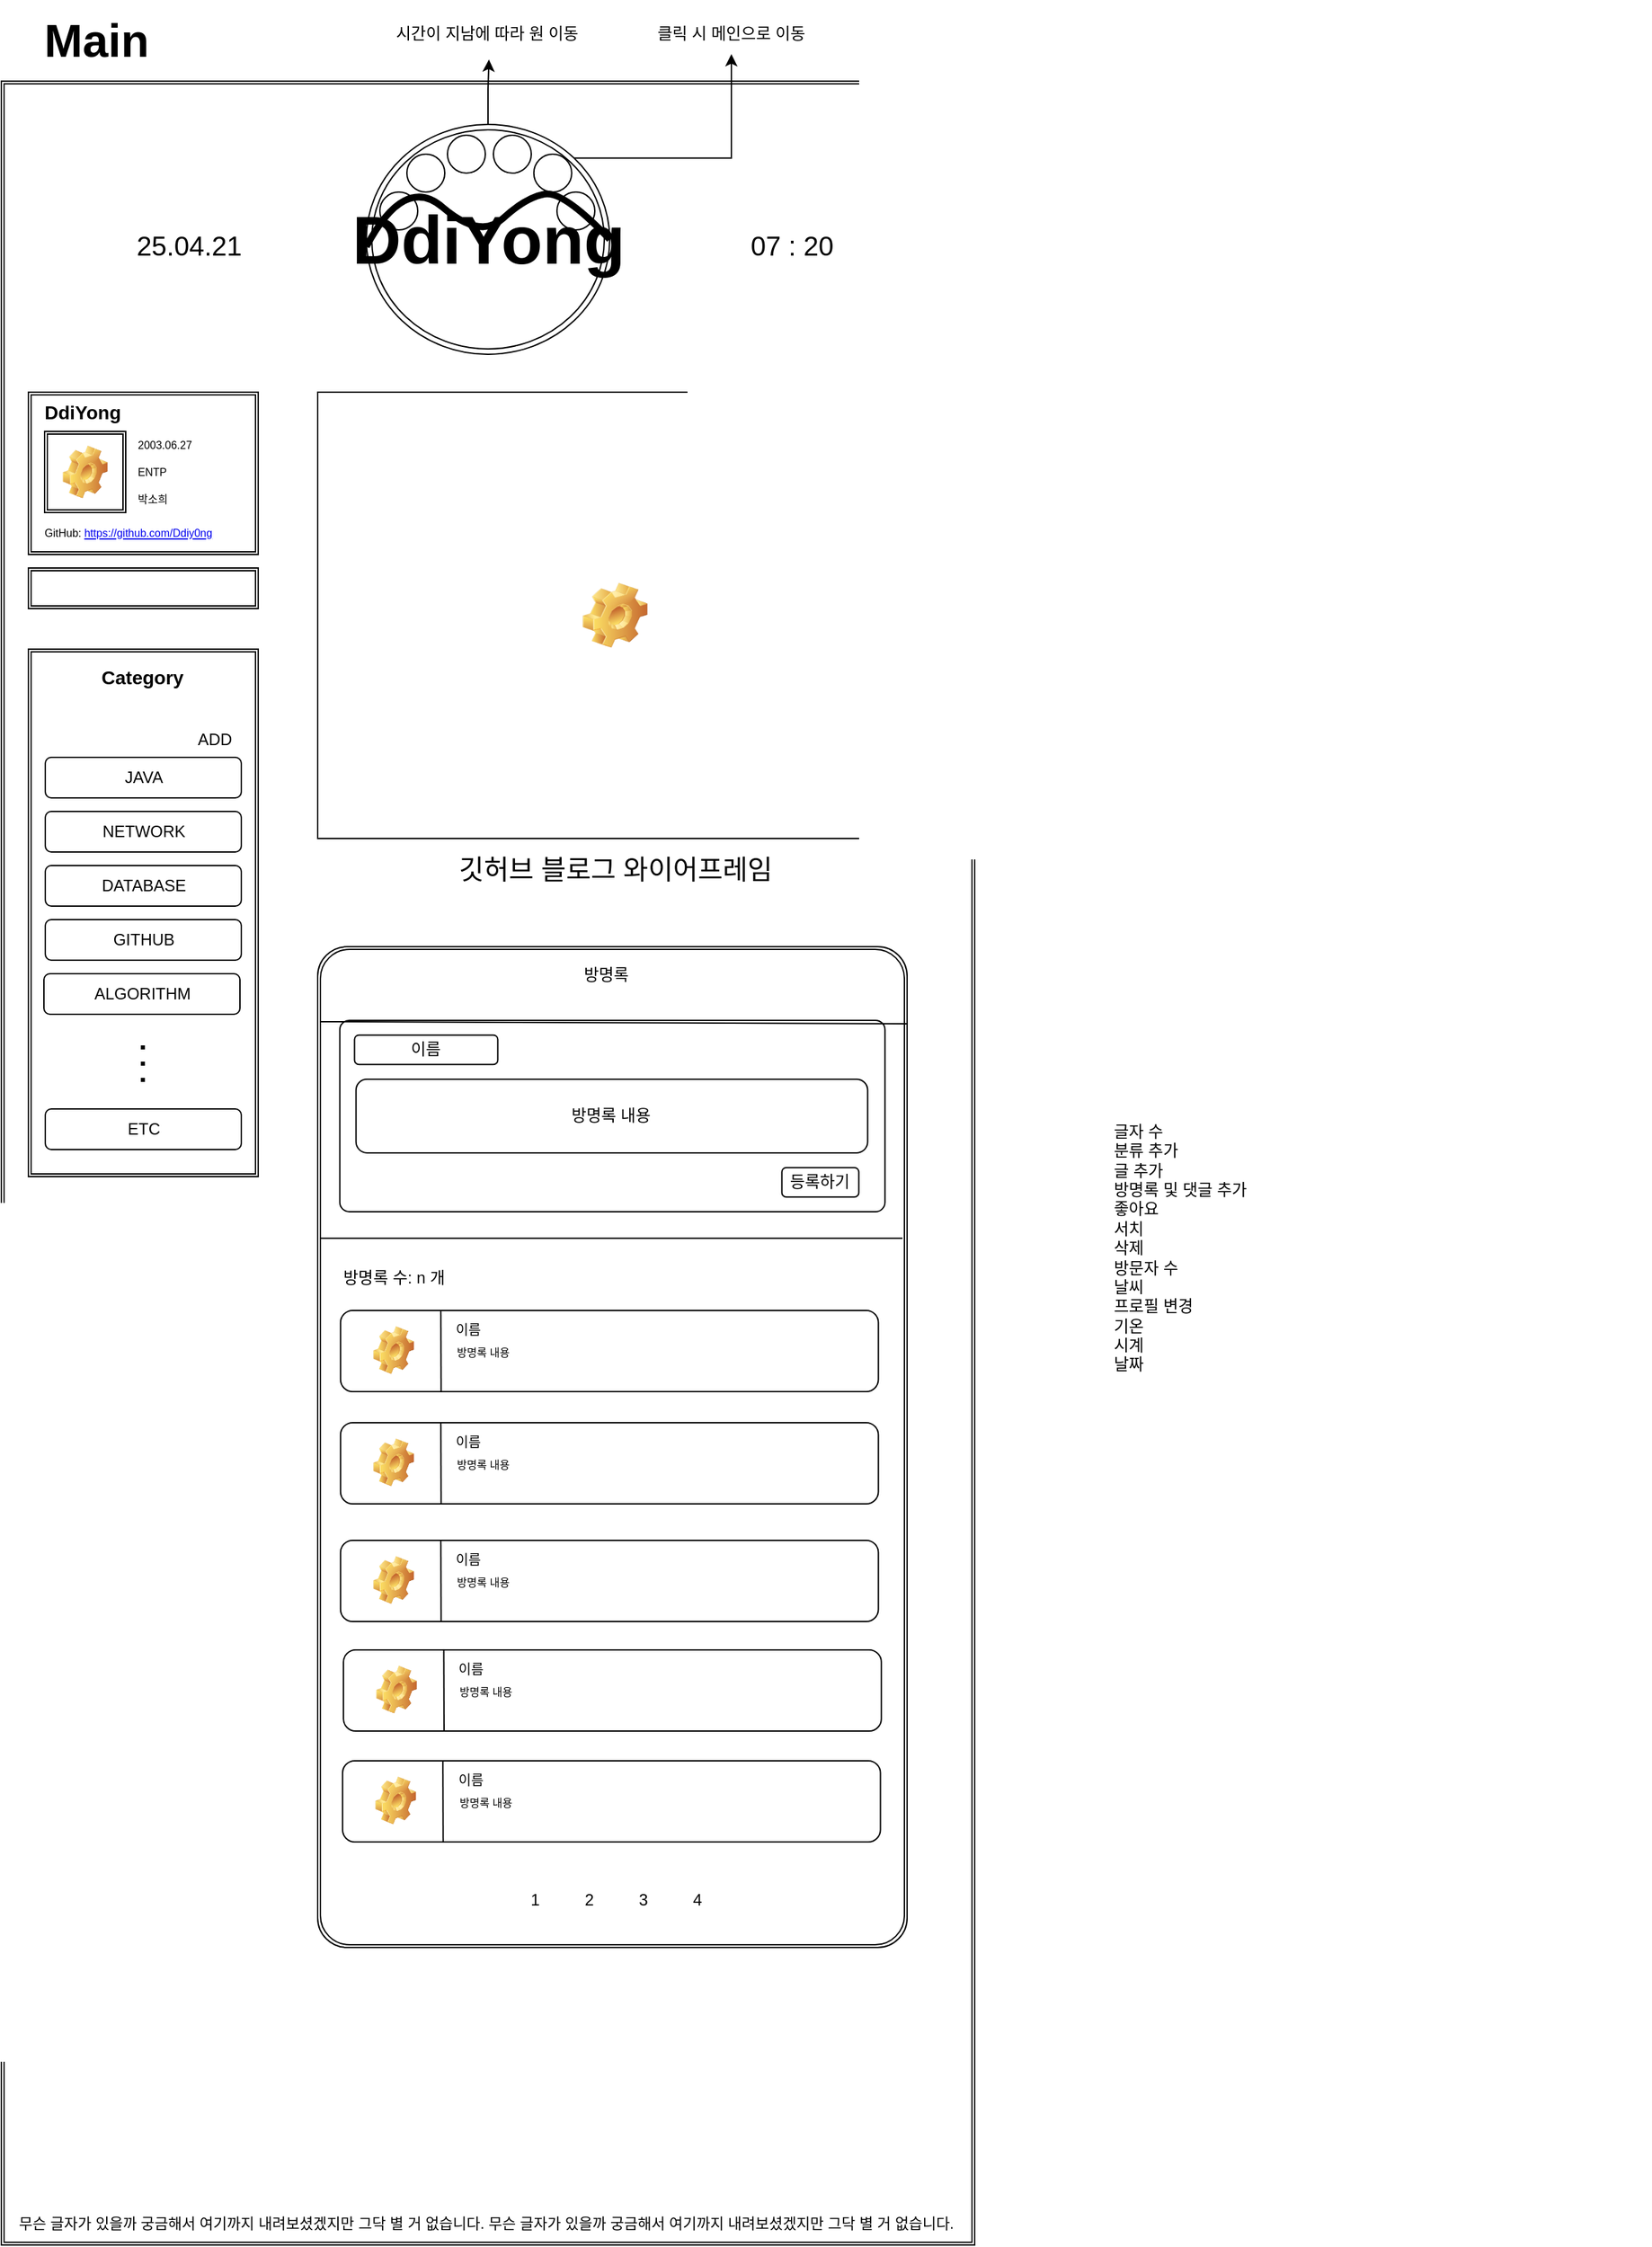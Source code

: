 <mxfile version="26.2.13">
  <diagram name="페이지-1" id="YrowKhC8XpGCi4Z3ZPlr">
    <mxGraphModel dx="2610" dy="1435" grid="1" gridSize="10" guides="1" tooltips="1" connect="1" arrows="1" fold="1" page="1" pageScale="1" pageWidth="827" pageHeight="1169" math="0" shadow="0">
      <root>
        <mxCell id="0" />
        <mxCell id="1" parent="0" />
        <mxCell id="Sn3K7tCNImUQR9wXchcU-63" value="시간이 지남에 따라 원 이동" style="text;html=1;align=left;verticalAlign=middle;whiteSpace=wrap;rounded=0;" vertex="1" parent="1">
          <mxGeometry x="650" y="210" width="140" height="30" as="geometry" />
        </mxCell>
        <mxCell id="Sn3K7tCNImUQR9wXchcU-102" value="Main" style="text;strokeColor=none;fillColor=none;html=1;fontSize=34;fontStyle=1;verticalAlign=middle;align=center;" vertex="1" parent="1">
          <mxGeometry x="360" y="200" width="140" height="60" as="geometry" />
        </mxCell>
        <mxCell id="Sn3K7tCNImUQR9wXchcU-20" value="" style="shape=ext;double=1;rounded=0;whiteSpace=wrap;html=1;movable=1;resizable=1;rotatable=1;deletable=1;editable=1;locked=0;connectable=1;" vertex="1" parent="1">
          <mxGeometry x="360" y="260" width="720" height="1600" as="geometry" />
        </mxCell>
        <mxCell id="Sn3K7tCNImUQR9wXchcU-21" value="" style="group;movable=1;resizable=1;rotatable=1;deletable=1;editable=1;locked=0;connectable=1;" vertex="1" connectable="0" parent="1">
          <mxGeometry x="380" y="490" width="170" height="160" as="geometry" />
        </mxCell>
        <mxCell id="Sn3K7tCNImUQR9wXchcU-5" value="" style="shape=ext;double=1;rounded=0;whiteSpace=wrap;html=1;movable=1;resizable=1;rotatable=1;deletable=1;editable=1;locked=0;connectable=1;" vertex="1" parent="Sn3K7tCNImUQR9wXchcU-21">
          <mxGeometry width="170" height="120" as="geometry" />
        </mxCell>
        <mxCell id="Sn3K7tCNImUQR9wXchcU-6" value="" style="shape=ext;double=1;rounded=0;whiteSpace=wrap;html=1;movable=1;resizable=1;rotatable=1;deletable=1;editable=1;locked=0;connectable=1;" vertex="1" parent="Sn3K7tCNImUQR9wXchcU-21">
          <mxGeometry y="130" width="170" height="30" as="geometry" />
        </mxCell>
        <mxCell id="Sn3K7tCNImUQR9wXchcU-10" value="DdiYong" style="text;html=1;align=left;verticalAlign=middle;whiteSpace=wrap;rounded=0;fontSize=14;fontStyle=1;movable=1;resizable=1;rotatable=1;deletable=1;editable=1;locked=0;connectable=1;" vertex="1" parent="Sn3K7tCNImUQR9wXchcU-21">
          <mxGeometry x="10" y="5" width="60" height="20" as="geometry" />
        </mxCell>
        <mxCell id="Sn3K7tCNImUQR9wXchcU-11" value="2003.06.27" style="text;html=1;align=left;verticalAlign=middle;whiteSpace=wrap;rounded=0;fontSize=8;movable=1;resizable=1;rotatable=1;deletable=1;editable=1;locked=0;connectable=1;" vertex="1" parent="Sn3K7tCNImUQR9wXchcU-21">
          <mxGeometry x="79" y="29" width="60" height="20" as="geometry" />
        </mxCell>
        <mxCell id="Sn3K7tCNImUQR9wXchcU-13" value="ENTP" style="text;html=1;align=left;verticalAlign=middle;whiteSpace=wrap;rounded=0;fontSize=8;movable=1;resizable=1;rotatable=1;deletable=1;editable=1;locked=0;connectable=1;" vertex="1" parent="Sn3K7tCNImUQR9wXchcU-21">
          <mxGeometry x="79" y="49" width="60" height="20" as="geometry" />
        </mxCell>
        <mxCell id="Sn3K7tCNImUQR9wXchcU-14" value="박소희" style="text;html=1;align=left;verticalAlign=middle;whiteSpace=wrap;rounded=0;fontSize=8;movable=1;resizable=1;rotatable=1;deletable=1;editable=1;locked=0;connectable=1;" vertex="1" parent="Sn3K7tCNImUQR9wXchcU-21">
          <mxGeometry x="79" y="69" width="60" height="20" as="geometry" />
        </mxCell>
        <mxCell id="Sn3K7tCNImUQR9wXchcU-15" value="GitHub:&amp;nbsp;&lt;a href=&quot;https://github.com/Ddiy0ng&quot;&gt;https://github.com/Ddiy0ng&lt;/a&gt;" style="text;html=1;align=left;verticalAlign=middle;whiteSpace=wrap;rounded=0;fontSize=8;movable=1;resizable=1;rotatable=1;deletable=1;editable=1;locked=0;connectable=1;" vertex="1" parent="Sn3K7tCNImUQR9wXchcU-21">
          <mxGeometry x="10" y="89" width="160" height="30" as="geometry" />
        </mxCell>
        <mxCell id="Sn3K7tCNImUQR9wXchcU-17" value="" style="group;movable=1;resizable=1;rotatable=1;deletable=1;editable=1;locked=0;connectable=1;" vertex="1" connectable="0" parent="Sn3K7tCNImUQR9wXchcU-21">
          <mxGeometry x="12" y="29" width="60" height="60" as="geometry" />
        </mxCell>
        <mxCell id="Sn3K7tCNImUQR9wXchcU-8" value="" style="shape=ext;double=1;rounded=0;whiteSpace=wrap;html=1;movable=1;resizable=1;rotatable=1;deletable=1;editable=1;locked=0;connectable=1;" vertex="1" parent="Sn3K7tCNImUQR9wXchcU-17">
          <mxGeometry width="60" height="60" as="geometry" />
        </mxCell>
        <mxCell id="Sn3K7tCNImUQR9wXchcU-16" value="" style="shape=image;html=1;verticalLabelPosition=bottom;verticalAlign=top;imageAspect=1;aspect=fixed;image=img/clipart/Gear_128x128.png;movable=1;resizable=1;rotatable=1;deletable=1;editable=1;locked=0;connectable=1;" vertex="1" parent="Sn3K7tCNImUQR9wXchcU-17">
          <mxGeometry x="13.37" y="10.5" width="33.25" height="39" as="geometry" />
        </mxCell>
        <mxCell id="Sn3K7tCNImUQR9wXchcU-4" value="" style="shape=ext;double=1;rounded=0;whiteSpace=wrap;html=1;movable=1;resizable=1;rotatable=1;deletable=1;editable=1;locked=0;connectable=1;" vertex="1" parent="1">
          <mxGeometry x="380" y="680" width="170" height="390" as="geometry" />
        </mxCell>
        <mxCell id="Sn3K7tCNImUQR9wXchcU-27" value="무슨 글자가 있을까 궁금해서 여기까지 내려보셨겠지만 그닥 별 거 없습니다. 무슨 글자가 있을까 궁금해서 여기까지 내려보셨겠지만 그닥 별 거 없습니다." style="text;html=1;align=left;verticalAlign=middle;whiteSpace=wrap;rounded=0;fontSize=11;movable=1;resizable=1;rotatable=1;deletable=1;editable=1;locked=0;connectable=1;" vertex="1" parent="1">
          <mxGeometry x="371" y="1830" width="698" height="27" as="geometry" />
        </mxCell>
        <mxCell id="Sn3K7tCNImUQR9wXchcU-22" value="&lt;font style=&quot;font-size: 20px;&quot;&gt;깃허브 블로그 와이어프레임&lt;/font&gt;" style="icon;html=1;image=img/clipart/Gear_128x128.png;rounded=0;movable=1;resizable=1;rotatable=1;deletable=1;editable=1;locked=0;connectable=1;" vertex="1" parent="1">
          <mxGeometry x="594" y="490" width="440" height="330" as="geometry" />
        </mxCell>
        <mxCell id="Sn3K7tCNImUQR9wXchcU-45" value="" style="group" vertex="1" connectable="0" parent="1">
          <mxGeometry x="630" y="292" width="180" height="178" as="geometry" />
        </mxCell>
        <mxCell id="Sn3K7tCNImUQR9wXchcU-41" value="" style="ellipse;shape=doubleEllipse;whiteSpace=wrap;html=1;container=1;" vertex="1" parent="Sn3K7tCNImUQR9wXchcU-45">
          <mxGeometry width="180" height="170" as="geometry" />
        </mxCell>
        <mxCell id="Sn3K7tCNImUQR9wXchcU-56" value="" style="ellipse;whiteSpace=wrap;html=1;aspect=fixed;" vertex="1" parent="Sn3K7tCNImUQR9wXchcU-41">
          <mxGeometry x="123.88" y="22" width="28" height="28" as="geometry" />
        </mxCell>
        <mxCell id="Sn3K7tCNImUQR9wXchcU-58" value="" style="ellipse;whiteSpace=wrap;html=1;aspect=fixed;" vertex="1" parent="Sn3K7tCNImUQR9wXchcU-41">
          <mxGeometry x="94" y="8" width="28" height="28" as="geometry" />
        </mxCell>
        <mxCell id="Sn3K7tCNImUQR9wXchcU-60" value="" style="ellipse;whiteSpace=wrap;html=1;aspect=fixed;" vertex="1" parent="Sn3K7tCNImUQR9wXchcU-41">
          <mxGeometry x="30" y="22" width="28" height="28" as="geometry" />
        </mxCell>
        <mxCell id="Sn3K7tCNImUQR9wXchcU-52" value="" style="ellipse;whiteSpace=wrap;html=1;aspect=fixed;" vertex="1" parent="Sn3K7tCNImUQR9wXchcU-45">
          <mxGeometry x="141" y="50" width="28" height="28" as="geometry" />
        </mxCell>
        <mxCell id="Sn3K7tCNImUQR9wXchcU-59" value="" style="ellipse;whiteSpace=wrap;html=1;aspect=fixed;" vertex="1" parent="Sn3K7tCNImUQR9wXchcU-45">
          <mxGeometry x="60" y="8" width="28" height="28" as="geometry" />
        </mxCell>
        <mxCell id="Sn3K7tCNImUQR9wXchcU-61" value="" style="ellipse;whiteSpace=wrap;html=1;aspect=fixed;" vertex="1" parent="Sn3K7tCNImUQR9wXchcU-45">
          <mxGeometry x="10" y="50" width="28" height="28" as="geometry" />
        </mxCell>
        <mxCell id="Sn3K7tCNImUQR9wXchcU-34" value="" style="curved=1;endArrow=none;html=1;rounded=0;startFill=0;strokeColor=light-dark(#000000,#0C376B);strokeWidth=5;entryX=1;entryY=0.5;entryDx=0;entryDy=0;" edge="1" parent="Sn3K7tCNImUQR9wXchcU-45" target="Sn3K7tCNImUQR9wXchcU-41">
          <mxGeometry width="50" height="50" relative="1" as="geometry">
            <mxPoint y="90.312" as="sourcePoint" />
            <mxPoint x="168.188" y="85" as="targetPoint" />
            <Array as="points">
              <mxPoint x="28.125" y="37.188" />
              <mxPoint x="84.375" y="85" />
              <mxPoint x="117.562" y="54.188" />
              <mxPoint x="145.688" y="48.875" />
            </Array>
          </mxGeometry>
        </mxCell>
        <mxCell id="Sn3K7tCNImUQR9wXchcU-42" value="DdiYong" style="text;strokeColor=none;fillColor=none;html=1;fontSize=50;fontStyle=1;verticalAlign=middle;align=center;movable=1;resizable=1;rotatable=1;deletable=1;editable=1;locked=0;connectable=1;" vertex="1" parent="Sn3K7tCNImUQR9wXchcU-45">
          <mxGeometry x="28.125" y="58.443" width="123.75" height="53.125" as="geometry" />
        </mxCell>
        <mxCell id="Sn3K7tCNImUQR9wXchcU-53" value="07 : 20" style="text;html=1;align=center;verticalAlign=middle;whiteSpace=wrap;rounded=0;fontSize=20;" vertex="1" parent="1">
          <mxGeometry x="880" y="341" width="130" height="80" as="geometry" />
        </mxCell>
        <mxCell id="Sn3K7tCNImUQR9wXchcU-54" value="25.04.21" style="text;html=1;align=center;verticalAlign=middle;whiteSpace=wrap;rounded=0;fontSize=20;" vertex="1" parent="1">
          <mxGeometry x="434" y="341" width="130" height="80" as="geometry" />
        </mxCell>
        <mxCell id="Sn3K7tCNImUQR9wXchcU-99" value="" style="group" vertex="1" connectable="0" parent="1">
          <mxGeometry x="594" y="900" width="436.0" height="840" as="geometry" />
        </mxCell>
        <mxCell id="Sn3K7tCNImUQR9wXchcU-67" value="" style="shape=ext;double=1;rounded=1;whiteSpace=wrap;html=1;arcSize=5;" vertex="1" parent="Sn3K7tCNImUQR9wXchcU-99">
          <mxGeometry width="436" height="740" as="geometry" />
        </mxCell>
        <mxCell id="Sn3K7tCNImUQR9wXchcU-79" value="" style="group" connectable="0" vertex="1" parent="Sn3K7tCNImUQR9wXchcU-99">
          <mxGeometry x="2.06" y="4.356" width="430.55" height="211.244" as="geometry" />
        </mxCell>
        <mxCell id="Sn3K7tCNImUQR9wXchcU-80" value="방명록" style="text;html=1;align=center;verticalAlign=middle;whiteSpace=wrap;rounded=0;" vertex="1" parent="Sn3K7tCNImUQR9wXchcU-79">
          <mxGeometry x="179.305" width="65.4" height="32.667" as="geometry" />
        </mxCell>
        <mxCell id="Sn3K7tCNImUQR9wXchcU-82" value="" style="group" vertex="1" connectable="0" parent="Sn3K7tCNImUQR9wXchcU-79">
          <mxGeometry x="14.29" y="50.089" width="403.3" height="141.556" as="geometry" />
        </mxCell>
        <mxCell id="Sn3K7tCNImUQR9wXchcU-83" value="" style="rounded=1;whiteSpace=wrap;html=1;arcSize=5;" vertex="1" parent="Sn3K7tCNImUQR9wXchcU-82">
          <mxGeometry width="403.3" height="141.556" as="geometry" />
        </mxCell>
        <mxCell id="Sn3K7tCNImUQR9wXchcU-84" value="방명록 내용" style="rounded=1;whiteSpace=wrap;html=1;" vertex="1" parent="Sn3K7tCNImUQR9wXchcU-82">
          <mxGeometry x="11.99" y="43.556" width="378.47" height="54.444" as="geometry" />
        </mxCell>
        <mxCell id="Sn3K7tCNImUQR9wXchcU-85" value="이름" style="rounded=1;whiteSpace=wrap;html=1;" vertex="1" parent="Sn3K7tCNImUQR9wXchcU-82">
          <mxGeometry x="10.9" y="10.889" width="105.97" height="21.778" as="geometry" />
        </mxCell>
        <mxCell id="Sn3K7tCNImUQR9wXchcU-86" value="등록하기" style="rounded=1;whiteSpace=wrap;html=1;" vertex="1" parent="Sn3K7tCNImUQR9wXchcU-82">
          <mxGeometry x="327" y="108.889" width="56.92" height="21.778" as="geometry" />
        </mxCell>
        <mxCell id="Sn3K7tCNImUQR9wXchcU-87" value="" style="endArrow=none;html=1;rounded=0;" edge="1" parent="Sn3K7tCNImUQR9wXchcU-79">
          <mxGeometry width="50" height="50" relative="1" as="geometry">
            <mxPoint y="211.244" as="sourcePoint" />
            <mxPoint x="430.55" y="211.244" as="targetPoint" />
          </mxGeometry>
        </mxCell>
        <mxCell id="Sn3K7tCNImUQR9wXchcU-88" value="" style="group" vertex="1" connectable="0" parent="Sn3K7tCNImUQR9wXchcU-99">
          <mxGeometry x="16.9" y="269.002" width="414.2" height="142.314" as="geometry" />
        </mxCell>
        <mxCell id="Sn3K7tCNImUQR9wXchcU-202" value="" style="group" vertex="1" connectable="0" parent="Sn3K7tCNImUQR9wXchcU-88">
          <mxGeometry y="-1.997" width="397.85" height="61.997" as="geometry" />
        </mxCell>
        <mxCell id="Sn3K7tCNImUQR9wXchcU-90" value="" style="rounded=1;whiteSpace=wrap;html=1;container=0;" vertex="1" parent="Sn3K7tCNImUQR9wXchcU-202">
          <mxGeometry y="1.997" width="397.85" height="60" as="geometry" />
        </mxCell>
        <mxCell id="Sn3K7tCNImUQR9wXchcU-92" value="이름" style="text;html=1;align=center;verticalAlign=middle;whiteSpace=wrap;rounded=0;fontSize=10;container=0;" vertex="1" parent="Sn3K7tCNImUQR9wXchcU-202">
          <mxGeometry x="62.2" width="65.4" height="32.667" as="geometry" />
        </mxCell>
        <mxCell id="Sn3K7tCNImUQR9wXchcU-73" value="방명록 내용" style="text;html=1;align=center;verticalAlign=middle;whiteSpace=wrap;rounded=0;fontSize=8;container=0;" vertex="1" parent="Sn3K7tCNImUQR9wXchcU-202">
          <mxGeometry x="40.2" y="16.331" width="130.8" height="32.667" as="geometry" />
        </mxCell>
        <mxCell id="Sn3K7tCNImUQR9wXchcU-199" value="" style="endArrow=none;html=1;rounded=0;exitX=0.187;exitY=0.994;exitDx=0;exitDy=0;exitPerimeter=0;" edge="1" parent="Sn3K7tCNImUQR9wXchcU-202" source="Sn3K7tCNImUQR9wXchcU-90">
          <mxGeometry width="50" height="50" relative="1" as="geometry">
            <mxPoint x="74.2" y="58.974" as="sourcePoint" />
            <mxPoint x="74.2" y="1.974" as="targetPoint" />
          </mxGeometry>
        </mxCell>
        <mxCell id="Sn3K7tCNImUQR9wXchcU-200" value="" style="shape=image;html=1;verticalLabelPosition=bottom;verticalAlign=top;imageAspect=1;aspect=fixed;image=img/clipart/Gear_128x128.png;container=0;" vertex="1" parent="Sn3K7tCNImUQR9wXchcU-202">
          <mxGeometry x="24.2" y="13.657" width="30.13" height="35.34" as="geometry" />
        </mxCell>
        <mxCell id="Sn3K7tCNImUQR9wXchcU-81" value="" style="endArrow=none;html=1;rounded=0;exitX=0.004;exitY=0.075;exitDx=0;exitDy=0;exitPerimeter=0;elbow=vertical;entryX=1.001;entryY=0.077;entryDx=0;entryDy=0;entryPerimeter=0;" edge="1" parent="Sn3K7tCNImUQR9wXchcU-99" source="Sn3K7tCNImUQR9wXchcU-67" target="Sn3K7tCNImUQR9wXchcU-67">
          <mxGeometry width="50" height="50" relative="1" as="geometry">
            <mxPoint x="13.08" y="26.863" as="sourcePoint" />
            <mxPoint x="425.1" y="27.222" as="targetPoint" />
          </mxGeometry>
        </mxCell>
        <mxCell id="Sn3K7tCNImUQR9wXchcU-201" value="방명록 수: n 개" style="text;html=1;align=left;verticalAlign=middle;whiteSpace=wrap;rounded=0;" vertex="1" parent="Sn3K7tCNImUQR9wXchcU-99">
          <mxGeometry x="16.9" y="230" width="143.1" height="30" as="geometry" />
        </mxCell>
        <mxCell id="Sn3K7tCNImUQR9wXchcU-204" value="" style="group" vertex="1" connectable="0" parent="Sn3K7tCNImUQR9wXchcU-99">
          <mxGeometry x="16.9" y="349.996" width="397.85" height="61.997" as="geometry" />
        </mxCell>
        <mxCell id="Sn3K7tCNImUQR9wXchcU-205" value="" style="rounded=1;whiteSpace=wrap;html=1;container=0;" vertex="1" parent="Sn3K7tCNImUQR9wXchcU-204">
          <mxGeometry y="1.997" width="397.85" height="60" as="geometry" />
        </mxCell>
        <mxCell id="Sn3K7tCNImUQR9wXchcU-206" value="이름" style="text;html=1;align=center;verticalAlign=middle;whiteSpace=wrap;rounded=0;fontSize=10;container=0;" vertex="1" parent="Sn3K7tCNImUQR9wXchcU-204">
          <mxGeometry x="62.2" width="65.4" height="32.667" as="geometry" />
        </mxCell>
        <mxCell id="Sn3K7tCNImUQR9wXchcU-207" value="방명록 내용" style="text;html=1;align=center;verticalAlign=middle;whiteSpace=wrap;rounded=0;fontSize=8;container=0;" vertex="1" parent="Sn3K7tCNImUQR9wXchcU-204">
          <mxGeometry x="40.2" y="16.331" width="130.8" height="32.667" as="geometry" />
        </mxCell>
        <mxCell id="Sn3K7tCNImUQR9wXchcU-208" value="" style="endArrow=none;html=1;rounded=0;exitX=0.187;exitY=0.994;exitDx=0;exitDy=0;exitPerimeter=0;" edge="1" parent="Sn3K7tCNImUQR9wXchcU-204" source="Sn3K7tCNImUQR9wXchcU-205">
          <mxGeometry width="50" height="50" relative="1" as="geometry">
            <mxPoint x="74.2" y="58.974" as="sourcePoint" />
            <mxPoint x="74.2" y="1.974" as="targetPoint" />
          </mxGeometry>
        </mxCell>
        <mxCell id="Sn3K7tCNImUQR9wXchcU-209" value="" style="shape=image;html=1;verticalLabelPosition=bottom;verticalAlign=top;imageAspect=1;aspect=fixed;image=img/clipart/Gear_128x128.png;container=0;" vertex="1" parent="Sn3K7tCNImUQR9wXchcU-204">
          <mxGeometry x="24.2" y="13.657" width="30.13" height="35.34" as="geometry" />
        </mxCell>
        <mxCell id="Sn3K7tCNImUQR9wXchcU-210" value="" style="group" vertex="1" connectable="0" parent="Sn3K7tCNImUQR9wXchcU-99">
          <mxGeometry x="16.9" y="436.996" width="397.85" height="61.997" as="geometry" />
        </mxCell>
        <mxCell id="Sn3K7tCNImUQR9wXchcU-211" value="" style="rounded=1;whiteSpace=wrap;html=1;container=0;" vertex="1" parent="Sn3K7tCNImUQR9wXchcU-210">
          <mxGeometry y="1.997" width="397.85" height="60" as="geometry" />
        </mxCell>
        <mxCell id="Sn3K7tCNImUQR9wXchcU-212" value="이름" style="text;html=1;align=center;verticalAlign=middle;whiteSpace=wrap;rounded=0;fontSize=10;container=0;" vertex="1" parent="Sn3K7tCNImUQR9wXchcU-210">
          <mxGeometry x="62.2" width="65.4" height="32.667" as="geometry" />
        </mxCell>
        <mxCell id="Sn3K7tCNImUQR9wXchcU-213" value="방명록 내용" style="text;html=1;align=center;verticalAlign=middle;whiteSpace=wrap;rounded=0;fontSize=8;container=0;" vertex="1" parent="Sn3K7tCNImUQR9wXchcU-210">
          <mxGeometry x="40.2" y="16.331" width="130.8" height="32.667" as="geometry" />
        </mxCell>
        <mxCell id="Sn3K7tCNImUQR9wXchcU-214" value="" style="endArrow=none;html=1;rounded=0;exitX=0.187;exitY=0.994;exitDx=0;exitDy=0;exitPerimeter=0;" edge="1" parent="Sn3K7tCNImUQR9wXchcU-210" source="Sn3K7tCNImUQR9wXchcU-211">
          <mxGeometry width="50" height="50" relative="1" as="geometry">
            <mxPoint x="74.2" y="58.974" as="sourcePoint" />
            <mxPoint x="74.2" y="1.974" as="targetPoint" />
          </mxGeometry>
        </mxCell>
        <mxCell id="Sn3K7tCNImUQR9wXchcU-215" value="" style="shape=image;html=1;verticalLabelPosition=bottom;verticalAlign=top;imageAspect=1;aspect=fixed;image=img/clipart/Gear_128x128.png;container=0;" vertex="1" parent="Sn3K7tCNImUQR9wXchcU-210">
          <mxGeometry x="24.2" y="13.657" width="30.13" height="35.34" as="geometry" />
        </mxCell>
        <mxCell id="Sn3K7tCNImUQR9wXchcU-216" value="" style="group" vertex="1" connectable="0" parent="Sn3K7tCNImUQR9wXchcU-99">
          <mxGeometry x="19.07" y="517.996" width="397.85" height="61.997" as="geometry" />
        </mxCell>
        <mxCell id="Sn3K7tCNImUQR9wXchcU-217" value="" style="rounded=1;whiteSpace=wrap;html=1;container=0;" vertex="1" parent="Sn3K7tCNImUQR9wXchcU-216">
          <mxGeometry y="1.997" width="397.85" height="60" as="geometry" />
        </mxCell>
        <mxCell id="Sn3K7tCNImUQR9wXchcU-218" value="이름" style="text;html=1;align=center;verticalAlign=middle;whiteSpace=wrap;rounded=0;fontSize=10;container=0;" vertex="1" parent="Sn3K7tCNImUQR9wXchcU-216">
          <mxGeometry x="62.2" width="65.4" height="32.667" as="geometry" />
        </mxCell>
        <mxCell id="Sn3K7tCNImUQR9wXchcU-219" value="방명록 내용" style="text;html=1;align=center;verticalAlign=middle;whiteSpace=wrap;rounded=0;fontSize=8;container=0;" vertex="1" parent="Sn3K7tCNImUQR9wXchcU-216">
          <mxGeometry x="40.2" y="16.331" width="130.8" height="32.667" as="geometry" />
        </mxCell>
        <mxCell id="Sn3K7tCNImUQR9wXchcU-220" value="" style="endArrow=none;html=1;rounded=0;exitX=0.187;exitY=0.994;exitDx=0;exitDy=0;exitPerimeter=0;" edge="1" parent="Sn3K7tCNImUQR9wXchcU-216" source="Sn3K7tCNImUQR9wXchcU-217">
          <mxGeometry width="50" height="50" relative="1" as="geometry">
            <mxPoint x="74.2" y="58.974" as="sourcePoint" />
            <mxPoint x="74.2" y="1.974" as="targetPoint" />
          </mxGeometry>
        </mxCell>
        <mxCell id="Sn3K7tCNImUQR9wXchcU-221" value="" style="shape=image;html=1;verticalLabelPosition=bottom;verticalAlign=top;imageAspect=1;aspect=fixed;image=img/clipart/Gear_128x128.png;container=0;" vertex="1" parent="Sn3K7tCNImUQR9wXchcU-216">
          <mxGeometry x="24.2" y="13.657" width="30.13" height="35.34" as="geometry" />
        </mxCell>
        <mxCell id="Sn3K7tCNImUQR9wXchcU-222" value="" style="group" vertex="1" connectable="0" parent="Sn3K7tCNImUQR9wXchcU-99">
          <mxGeometry x="18.41" y="599.996" width="397.85" height="61.997" as="geometry" />
        </mxCell>
        <mxCell id="Sn3K7tCNImUQR9wXchcU-223" value="" style="rounded=1;whiteSpace=wrap;html=1;container=0;" vertex="1" parent="Sn3K7tCNImUQR9wXchcU-222">
          <mxGeometry y="1.997" width="397.85" height="60" as="geometry" />
        </mxCell>
        <mxCell id="Sn3K7tCNImUQR9wXchcU-224" value="이름" style="text;html=1;align=center;verticalAlign=middle;whiteSpace=wrap;rounded=0;fontSize=10;container=0;" vertex="1" parent="Sn3K7tCNImUQR9wXchcU-222">
          <mxGeometry x="62.2" width="65.4" height="32.667" as="geometry" />
        </mxCell>
        <mxCell id="Sn3K7tCNImUQR9wXchcU-225" value="방명록 내용" style="text;html=1;align=center;verticalAlign=middle;whiteSpace=wrap;rounded=0;fontSize=8;container=0;" vertex="1" parent="Sn3K7tCNImUQR9wXchcU-222">
          <mxGeometry x="40.2" y="16.331" width="130.8" height="32.667" as="geometry" />
        </mxCell>
        <mxCell id="Sn3K7tCNImUQR9wXchcU-226" value="" style="endArrow=none;html=1;rounded=0;exitX=0.187;exitY=0.994;exitDx=0;exitDy=0;exitPerimeter=0;" edge="1" parent="Sn3K7tCNImUQR9wXchcU-222" source="Sn3K7tCNImUQR9wXchcU-223">
          <mxGeometry width="50" height="50" relative="1" as="geometry">
            <mxPoint x="74.2" y="58.974" as="sourcePoint" />
            <mxPoint x="74.2" y="1.974" as="targetPoint" />
          </mxGeometry>
        </mxCell>
        <mxCell id="Sn3K7tCNImUQR9wXchcU-227" value="" style="shape=image;html=1;verticalLabelPosition=bottom;verticalAlign=top;imageAspect=1;aspect=fixed;image=img/clipart/Gear_128x128.png;container=0;" vertex="1" parent="Sn3K7tCNImUQR9wXchcU-222">
          <mxGeometry x="24.2" y="13.657" width="30.13" height="35.34" as="geometry" />
        </mxCell>
        <mxCell id="Sn3K7tCNImUQR9wXchcU-177" value="" style="group" vertex="1" connectable="0" parent="1">
          <mxGeometry x="745" y="1590" width="140" height="30" as="geometry" />
        </mxCell>
        <mxCell id="Sn3K7tCNImUQR9wXchcU-104" value="1" style="text;html=1;align=center;verticalAlign=middle;whiteSpace=wrap;rounded=0;" vertex="1" parent="Sn3K7tCNImUQR9wXchcU-177">
          <mxGeometry width="20" height="30" as="geometry" />
        </mxCell>
        <mxCell id="Sn3K7tCNImUQR9wXchcU-105" value="2" style="text;html=1;align=center;verticalAlign=middle;whiteSpace=wrap;rounded=0;" vertex="1" parent="Sn3K7tCNImUQR9wXchcU-177">
          <mxGeometry x="40" width="20" height="30" as="geometry" />
        </mxCell>
        <mxCell id="Sn3K7tCNImUQR9wXchcU-108" value="3" style="text;html=1;align=center;verticalAlign=middle;whiteSpace=wrap;rounded=0;" vertex="1" parent="Sn3K7tCNImUQR9wXchcU-177">
          <mxGeometry x="80" width="20" height="30" as="geometry" />
        </mxCell>
        <mxCell id="Sn3K7tCNImUQR9wXchcU-174" value="4" style="text;html=1;align=center;verticalAlign=middle;whiteSpace=wrap;rounded=0;" vertex="1" parent="Sn3K7tCNImUQR9wXchcU-177">
          <mxGeometry x="120" width="20" height="30" as="geometry" />
        </mxCell>
        <mxCell id="Sn3K7tCNImUQR9wXchcU-179" value="클릭 시 메인으로 이동" style="text;html=1;align=center;verticalAlign=middle;whiteSpace=wrap;rounded=0;" vertex="1" parent="1">
          <mxGeometry x="840" y="210" width="120" height="30" as="geometry" />
        </mxCell>
        <mxCell id="Sn3K7tCNImUQR9wXchcU-178" style="edgeStyle=orthogonalEdgeStyle;rounded=0;orthogonalLoop=1;jettySize=auto;html=1;exitX=1;exitY=0;exitDx=0;exitDy=0;" edge="1" parent="1" source="Sn3K7tCNImUQR9wXchcU-41" target="Sn3K7tCNImUQR9wXchcU-179">
          <mxGeometry relative="1" as="geometry">
            <mxPoint x="930" y="190" as="targetPoint" />
          </mxGeometry>
        </mxCell>
        <mxCell id="Sn3K7tCNImUQR9wXchcU-65" style="edgeStyle=orthogonalEdgeStyle;rounded=0;orthogonalLoop=1;jettySize=auto;html=1;exitX=0.5;exitY=0;exitDx=0;exitDy=0;entryX=0.505;entryY=1.135;entryDx=0;entryDy=0;entryPerimeter=0;" edge="1" parent="1" source="Sn3K7tCNImUQR9wXchcU-41" target="Sn3K7tCNImUQR9wXchcU-63">
          <mxGeometry relative="1" as="geometry" />
        </mxCell>
        <mxCell id="Sn3K7tCNImUQR9wXchcU-181" value="Category" style="text;strokeColor=none;fillColor=none;html=1;fontSize=14;fontStyle=1;verticalAlign=middle;align=center;" vertex="1" parent="1">
          <mxGeometry x="431" y="681" width="66" height="40" as="geometry" />
        </mxCell>
        <mxCell id="Sn3K7tCNImUQR9wXchcU-186" value="JAVA" style="rounded=1;whiteSpace=wrap;html=1;" vertex="1" parent="1">
          <mxGeometry x="392.5" y="760" width="145" height="30" as="geometry" />
        </mxCell>
        <mxCell id="Sn3K7tCNImUQR9wXchcU-187" value="NETWORK" style="rounded=1;whiteSpace=wrap;html=1;" vertex="1" parent="1">
          <mxGeometry x="392.5" y="800" width="145" height="30" as="geometry" />
        </mxCell>
        <mxCell id="Sn3K7tCNImUQR9wXchcU-189" value="ALGORITHM" style="rounded=1;whiteSpace=wrap;html=1;" vertex="1" parent="1">
          <mxGeometry x="391.5" y="920" width="145" height="30" as="geometry" />
        </mxCell>
        <mxCell id="Sn3K7tCNImUQR9wXchcU-190" value="GITHUB" style="rounded=1;whiteSpace=wrap;html=1;" vertex="1" parent="1">
          <mxGeometry x="392.5" y="880" width="145" height="30" as="geometry" />
        </mxCell>
        <mxCell id="Sn3K7tCNImUQR9wXchcU-191" value="DATABASE" style="rounded=1;whiteSpace=wrap;html=1;" vertex="1" parent="1">
          <mxGeometry x="392.5" y="840" width="145" height="30" as="geometry" />
        </mxCell>
        <mxCell id="Sn3K7tCNImUQR9wXchcU-193" value="" style="endArrow=none;dashed=1;html=1;dashPattern=1 3;strokeWidth=3;rounded=0;spacing=6;" edge="1" parent="1">
          <mxGeometry width="50" height="50" relative="1" as="geometry">
            <mxPoint x="464.69" y="1000" as="sourcePoint" />
            <mxPoint x="464.69" y="970" as="targetPoint" />
          </mxGeometry>
        </mxCell>
        <mxCell id="Sn3K7tCNImUQR9wXchcU-194" value="ETC" style="rounded=1;whiteSpace=wrap;html=1;" vertex="1" parent="1">
          <mxGeometry x="392.5" y="1020" width="145" height="30" as="geometry" />
        </mxCell>
        <mxCell id="Sn3K7tCNImUQR9wXchcU-195" value="ADD" style="text;html=1;align=center;verticalAlign=middle;whiteSpace=wrap;rounded=0;fontSize=12;" vertex="1" parent="1">
          <mxGeometry x="500" y="737" width="35.5" height="20" as="geometry" />
        </mxCell>
        <mxCell id="Sn3K7tCNImUQR9wXchcU-229" value="글자 수&lt;div&gt;분류 추가&lt;/div&gt;&lt;div&gt;글 추가&lt;/div&gt;&lt;div&gt;방명록 및 댓글 추가&lt;/div&gt;&lt;div&gt;좋아요&lt;/div&gt;&lt;div&gt;서치&lt;/div&gt;&lt;div&gt;삭제&lt;/div&gt;&lt;div&gt;방문자 수&lt;/div&gt;&lt;div&gt;날씨&lt;/div&gt;&lt;div&gt;프로필 변경&lt;/div&gt;&lt;div&gt;기온&lt;/div&gt;&lt;div&gt;시계&lt;/div&gt;&lt;div&gt;날짜&lt;/div&gt;&lt;div&gt;&lt;br&gt;&lt;/div&gt;" style="text;html=1;align=left;verticalAlign=middle;whiteSpace=wrap;rounded=0;" vertex="1" parent="1">
          <mxGeometry x="1181" y="950" width="399" height="360" as="geometry" />
        </mxCell>
      </root>
    </mxGraphModel>
  </diagram>
</mxfile>
